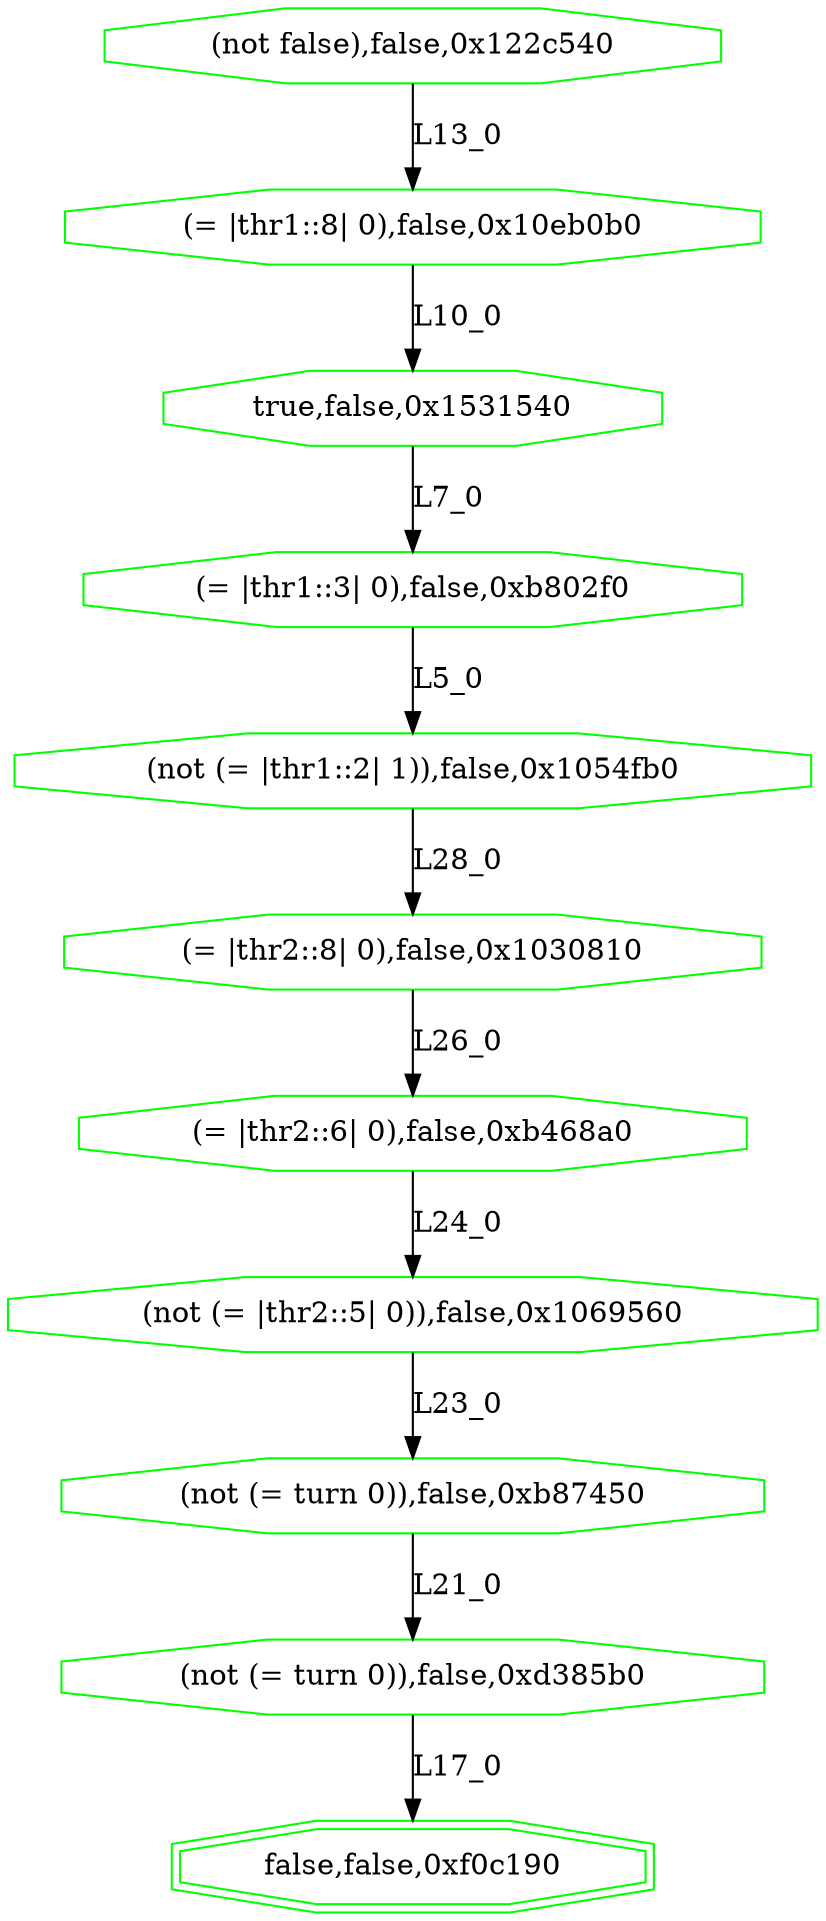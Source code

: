 digraph G {
0[label="(not false),false,0x122c540", color=green,shape=octagon];
1[label="(= |thr1::8| 0),false,0x10eb0b0", color=green,shape=octagon];
2[label="true,false,0x1531540", color=green,shape=octagon];
3[label="(= |thr1::3| 0),false,0xb802f0", color=green,shape=octagon];
4[label="(not (= |thr1::2| 1)),false,0x1054fb0", color=green,shape=octagon];
5[label="(= |thr2::8| 0),false,0x1030810", color=green,shape=octagon];
6[label="(= |thr2::6| 0),false,0xb468a0", color=green,shape=octagon];
7[label="(not (= |thr2::5| 0)),false,0x1069560", color=green,shape=octagon];
8[label="(not (= turn 0)),false,0xb87450", color=green,shape=octagon];
9[label="(not (= turn 0)),false,0xd385b0", color=green,shape=octagon];
10[label="false,false,0xf0c190", color=green,shape=doubleoctagon];
0->1 [label="L13_0"];
1->2 [label="L10_0"];
2->3 [label="L7_0"];
3->4 [label="L5_0"];
4->5 [label="L28_0"];
5->6 [label="L26_0"];
6->7 [label="L24_0"];
7->8 [label="L23_0"];
8->9 [label="L21_0"];
9->10 [label="L17_0"];
}
